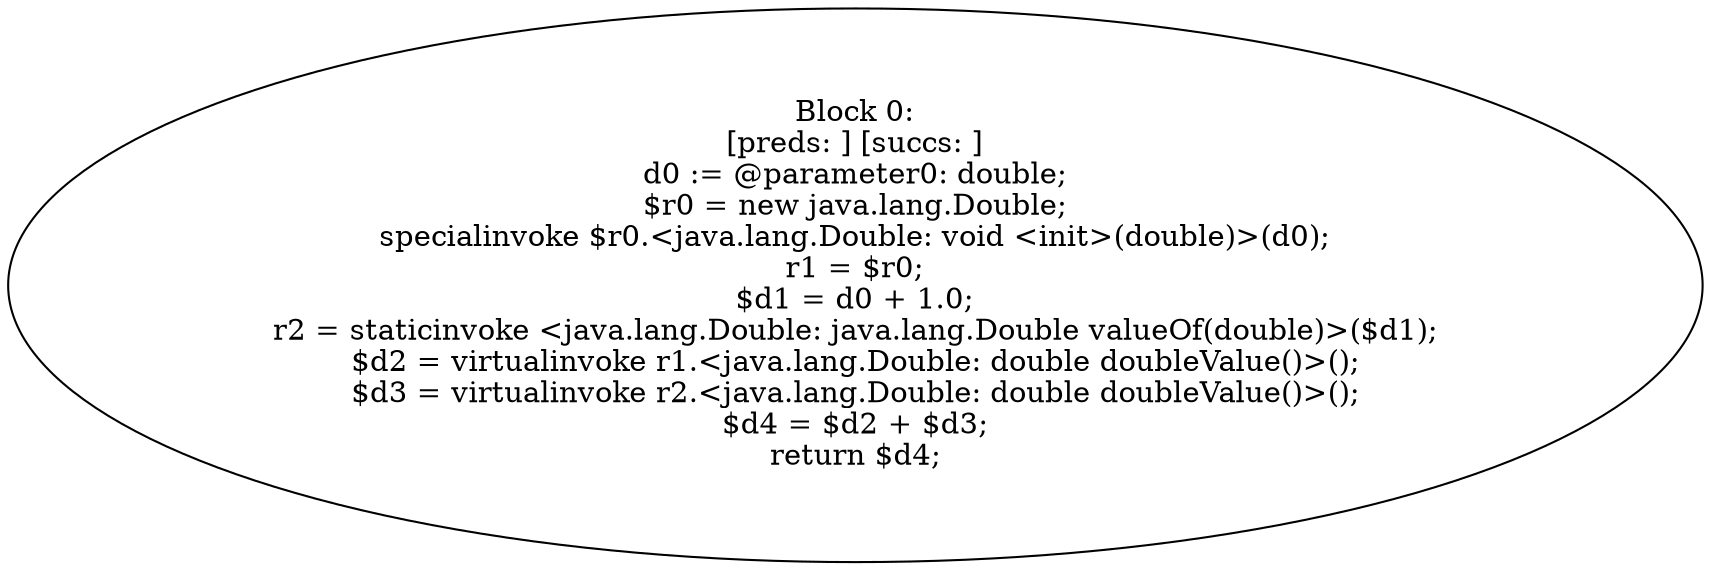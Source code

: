 digraph "unitGraph" {
    "Block 0:
[preds: ] [succs: ]
d0 := @parameter0: double;
$r0 = new java.lang.Double;
specialinvoke $r0.<java.lang.Double: void <init>(double)>(d0);
r1 = $r0;
$d1 = d0 + 1.0;
r2 = staticinvoke <java.lang.Double: java.lang.Double valueOf(double)>($d1);
$d2 = virtualinvoke r1.<java.lang.Double: double doubleValue()>();
$d3 = virtualinvoke r2.<java.lang.Double: double doubleValue()>();
$d4 = $d2 + $d3;
return $d4;
"
}
